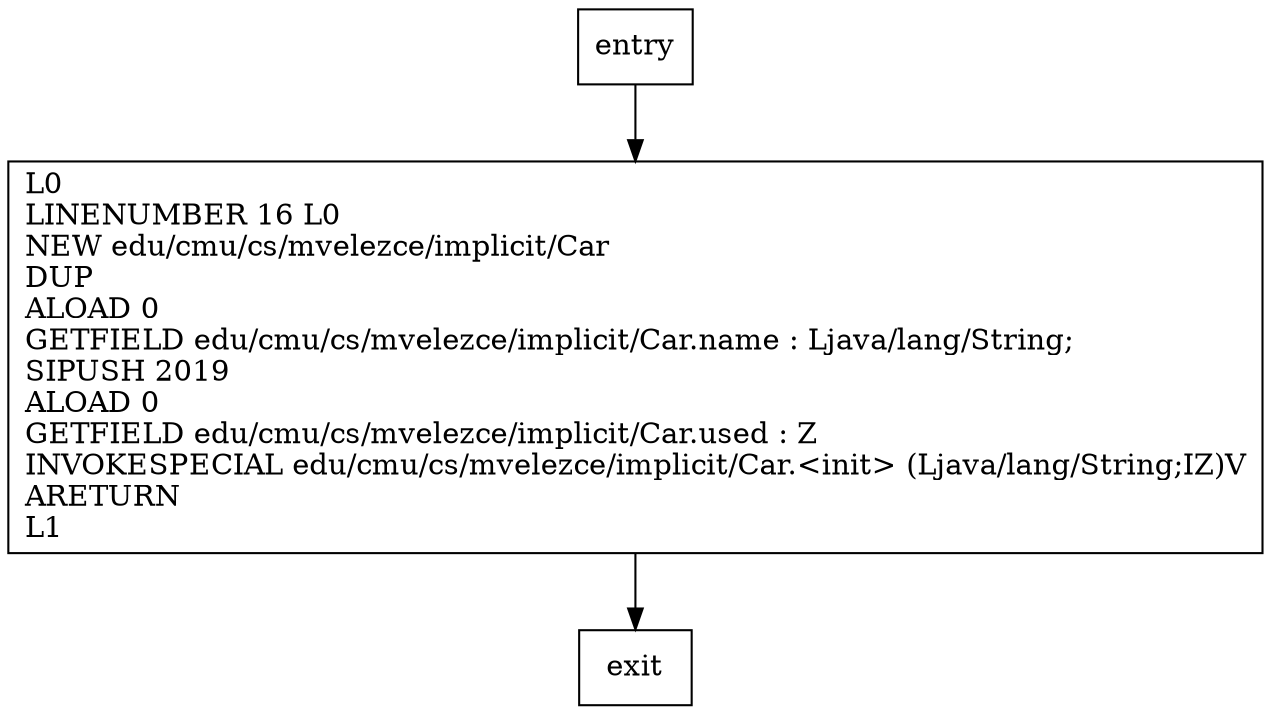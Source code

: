 digraph copy {
node [shape=record];
1827573597 [label="L0\lLINENUMBER 16 L0\lNEW edu/cmu/cs/mvelezce/implicit/Car\lDUP\lALOAD 0\lGETFIELD edu/cmu/cs/mvelezce/implicit/Car.name : Ljava/lang/String;\lSIPUSH 2019\lALOAD 0\lGETFIELD edu/cmu/cs/mvelezce/implicit/Car.used : Z\lINVOKESPECIAL edu/cmu/cs/mvelezce/implicit/Car.\<init\> (Ljava/lang/String;IZ)V\lARETURN\lL1\l"];
entry;
exit;
entry -> 1827573597;
1827573597 -> exit;
}
